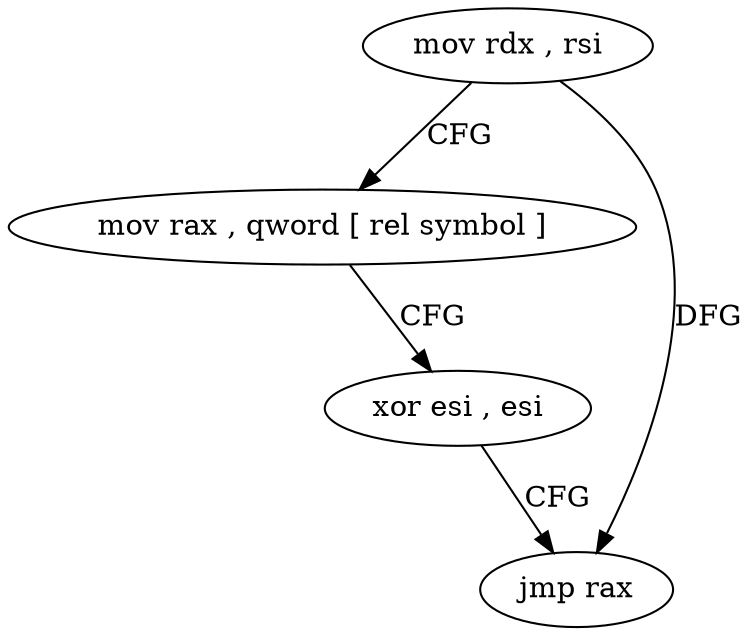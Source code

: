 digraph "func" {
"4208496" [label = "mov rdx , rsi" ]
"4208499" [label = "mov rax , qword [ rel symbol ]" ]
"4208506" [label = "xor esi , esi" ]
"4208508" [label = "jmp rax" ]
"4208496" -> "4208499" [ label = "CFG" ]
"4208496" -> "4208508" [ label = "DFG" ]
"4208499" -> "4208506" [ label = "CFG" ]
"4208506" -> "4208508" [ label = "CFG" ]
}
